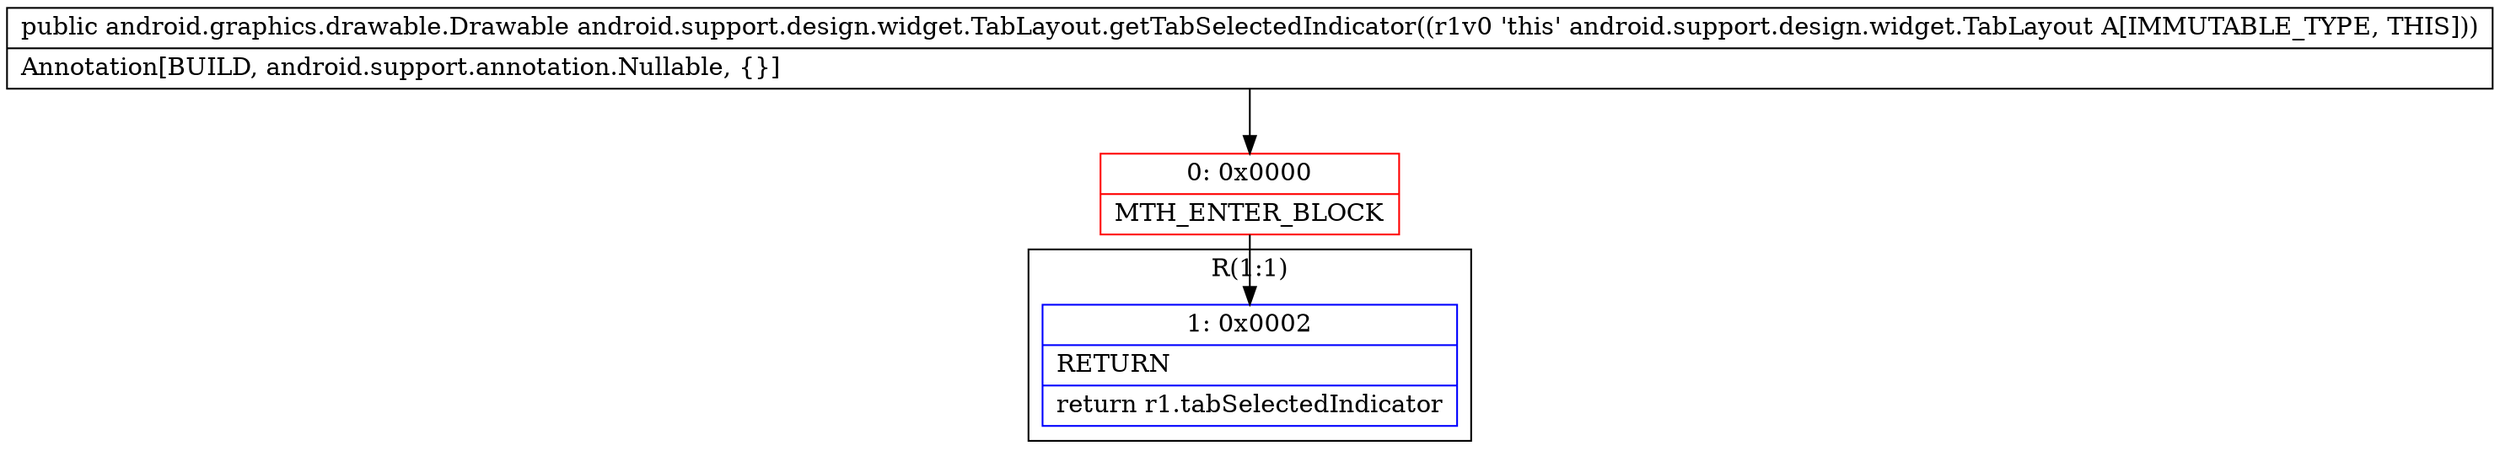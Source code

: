 digraph "CFG forandroid.support.design.widget.TabLayout.getTabSelectedIndicator()Landroid\/graphics\/drawable\/Drawable;" {
subgraph cluster_Region_1960437162 {
label = "R(1:1)";
node [shape=record,color=blue];
Node_1 [shape=record,label="{1\:\ 0x0002|RETURN\l|return r1.tabSelectedIndicator\l}"];
}
Node_0 [shape=record,color=red,label="{0\:\ 0x0000|MTH_ENTER_BLOCK\l}"];
MethodNode[shape=record,label="{public android.graphics.drawable.Drawable android.support.design.widget.TabLayout.getTabSelectedIndicator((r1v0 'this' android.support.design.widget.TabLayout A[IMMUTABLE_TYPE, THIS]))  | Annotation[BUILD, android.support.annotation.Nullable, \{\}]\l}"];
MethodNode -> Node_0;
Node_0 -> Node_1;
}

